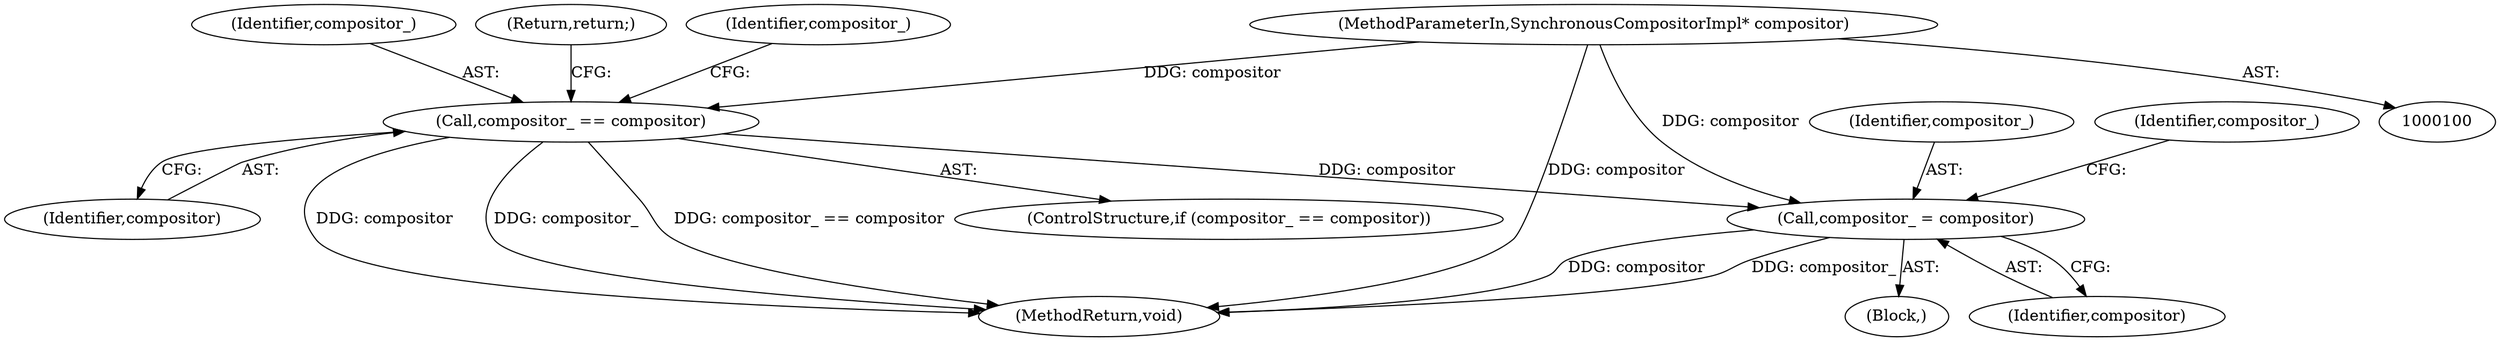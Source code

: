 digraph "0_Chrome_0e3d721470add955c056e3051614f58c7220e85b_0@pointer" {
"1000101" [label="(MethodParameterIn,SynchronousCompositorImpl* compositor)"];
"1000106" [label="(Call,compositor_ == compositor)"];
"1000114" [label="(Call,compositor_ = compositor)"];
"1000115" [label="(Identifier,compositor_)"];
"1000118" [label="(Identifier,compositor_)"];
"1000114" [label="(Call,compositor_ = compositor)"];
"1000107" [label="(Identifier,compositor_)"];
"1000109" [label="(Return,return;)"];
"1000111" [label="(Identifier,compositor_)"];
"1000105" [label="(ControlStructure,if (compositor_ == compositor))"];
"1000106" [label="(Call,compositor_ == compositor)"];
"1000101" [label="(MethodParameterIn,SynchronousCompositorImpl* compositor)"];
"1000102" [label="(Block,)"];
"1000121" [label="(MethodReturn,void)"];
"1000108" [label="(Identifier,compositor)"];
"1000116" [label="(Identifier,compositor)"];
"1000101" -> "1000100"  [label="AST: "];
"1000101" -> "1000121"  [label="DDG: compositor"];
"1000101" -> "1000106"  [label="DDG: compositor"];
"1000101" -> "1000114"  [label="DDG: compositor"];
"1000106" -> "1000105"  [label="AST: "];
"1000106" -> "1000108"  [label="CFG: "];
"1000107" -> "1000106"  [label="AST: "];
"1000108" -> "1000106"  [label="AST: "];
"1000109" -> "1000106"  [label="CFG: "];
"1000111" -> "1000106"  [label="CFG: "];
"1000106" -> "1000121"  [label="DDG: compositor"];
"1000106" -> "1000121"  [label="DDG: compositor_"];
"1000106" -> "1000121"  [label="DDG: compositor_ == compositor"];
"1000106" -> "1000114"  [label="DDG: compositor"];
"1000114" -> "1000102"  [label="AST: "];
"1000114" -> "1000116"  [label="CFG: "];
"1000115" -> "1000114"  [label="AST: "];
"1000116" -> "1000114"  [label="AST: "];
"1000118" -> "1000114"  [label="CFG: "];
"1000114" -> "1000121"  [label="DDG: compositor_"];
"1000114" -> "1000121"  [label="DDG: compositor"];
}
